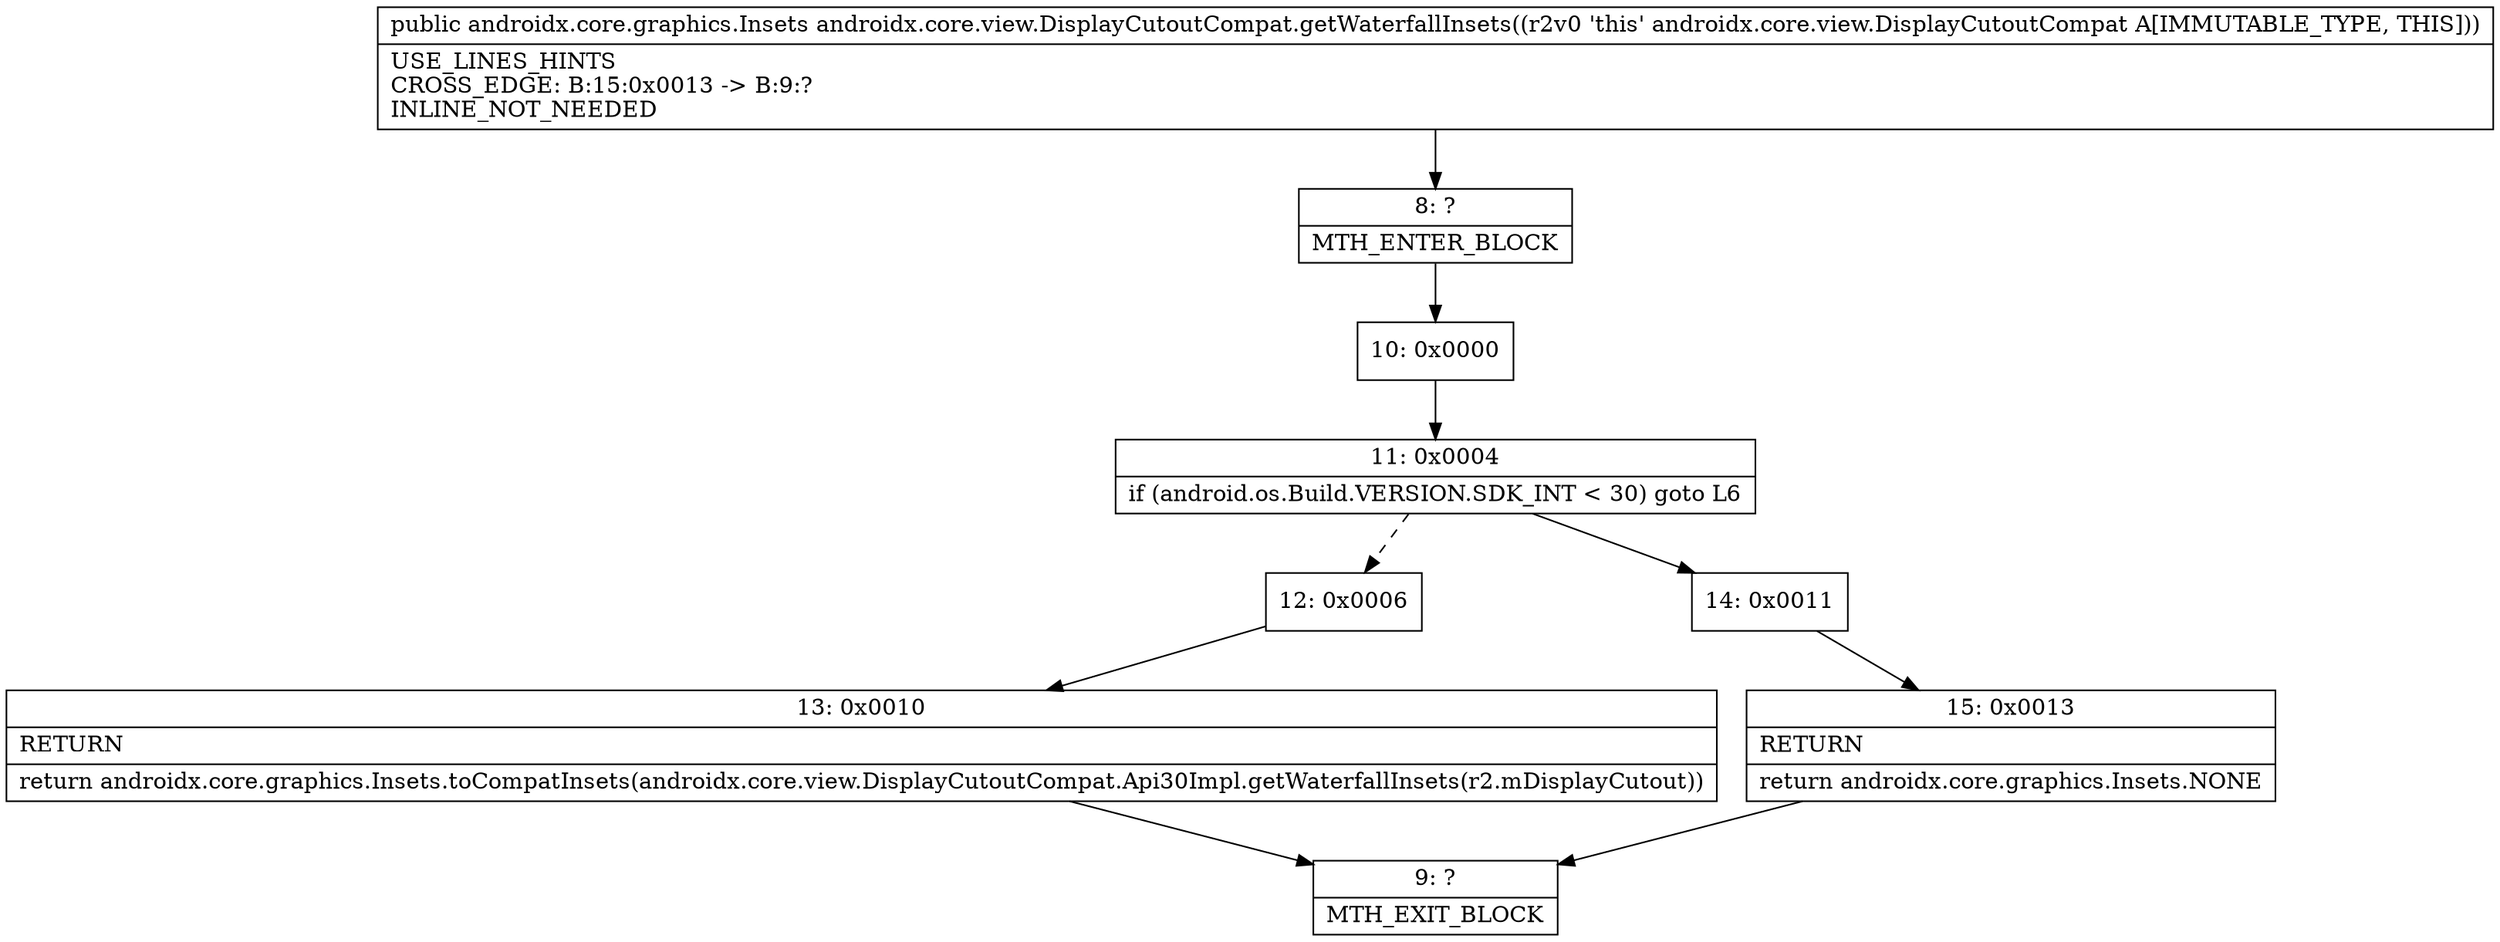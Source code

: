 digraph "CFG forandroidx.core.view.DisplayCutoutCompat.getWaterfallInsets()Landroidx\/core\/graphics\/Insets;" {
Node_8 [shape=record,label="{8\:\ ?|MTH_ENTER_BLOCK\l}"];
Node_10 [shape=record,label="{10\:\ 0x0000}"];
Node_11 [shape=record,label="{11\:\ 0x0004|if (android.os.Build.VERSION.SDK_INT \< 30) goto L6\l}"];
Node_12 [shape=record,label="{12\:\ 0x0006}"];
Node_13 [shape=record,label="{13\:\ 0x0010|RETURN\l|return androidx.core.graphics.Insets.toCompatInsets(androidx.core.view.DisplayCutoutCompat.Api30Impl.getWaterfallInsets(r2.mDisplayCutout))\l}"];
Node_9 [shape=record,label="{9\:\ ?|MTH_EXIT_BLOCK\l}"];
Node_14 [shape=record,label="{14\:\ 0x0011}"];
Node_15 [shape=record,label="{15\:\ 0x0013|RETURN\l|return androidx.core.graphics.Insets.NONE\l}"];
MethodNode[shape=record,label="{public androidx.core.graphics.Insets androidx.core.view.DisplayCutoutCompat.getWaterfallInsets((r2v0 'this' androidx.core.view.DisplayCutoutCompat A[IMMUTABLE_TYPE, THIS]))  | USE_LINES_HINTS\lCROSS_EDGE: B:15:0x0013 \-\> B:9:?\lINLINE_NOT_NEEDED\l}"];
MethodNode -> Node_8;Node_8 -> Node_10;
Node_10 -> Node_11;
Node_11 -> Node_12[style=dashed];
Node_11 -> Node_14;
Node_12 -> Node_13;
Node_13 -> Node_9;
Node_14 -> Node_15;
Node_15 -> Node_9;
}

